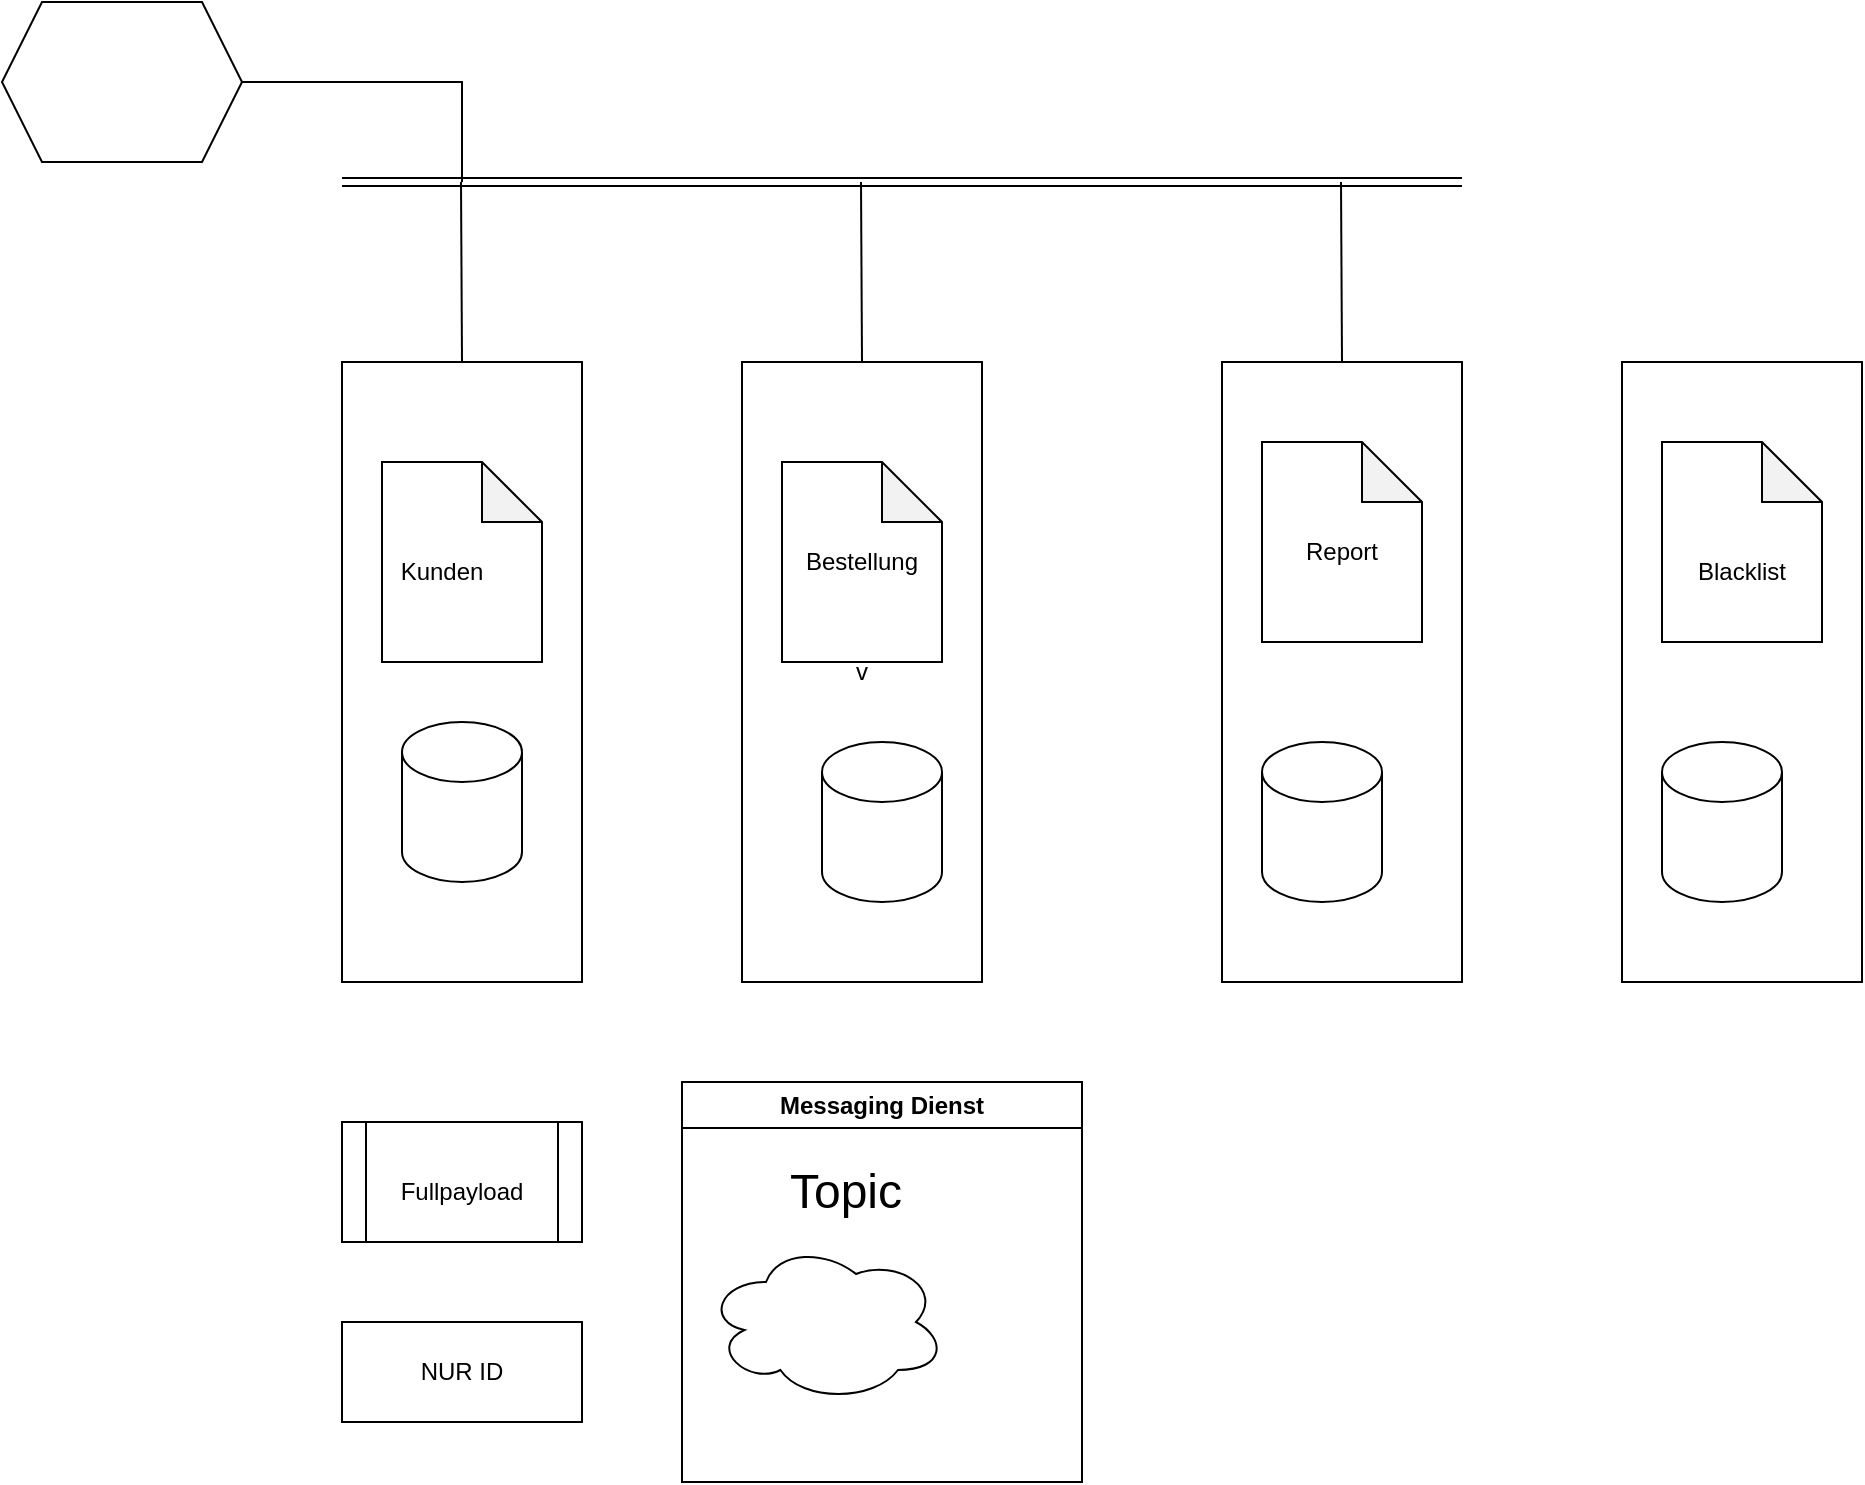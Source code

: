 <mxfile version="24.4.8" type="device">
  <diagram name="Seite-1" id="z-nN52VCwAJ4q3FItMZO">
    <mxGraphModel dx="2074" dy="1197" grid="1" gridSize="10" guides="1" tooltips="1" connect="1" arrows="1" fold="1" page="1" pageScale="1" pageWidth="2336" pageHeight="1654" math="0" shadow="0">
      <root>
        <mxCell id="0" />
        <mxCell id="1" parent="0" />
        <mxCell id="JdOpnIXiRDE0CS_GIkP6-1" value="" style="rounded=0;whiteSpace=wrap;html=1;" vertex="1" parent="1">
          <mxGeometry x="200" y="200" width="120" height="310" as="geometry" />
        </mxCell>
        <mxCell id="JdOpnIXiRDE0CS_GIkP6-2" value="v" style="rounded=0;whiteSpace=wrap;html=1;" vertex="1" parent="1">
          <mxGeometry x="400" y="200" width="120" height="310" as="geometry" />
        </mxCell>
        <mxCell id="JdOpnIXiRDE0CS_GIkP6-3" value="" style="rounded=0;whiteSpace=wrap;html=1;" vertex="1" parent="1">
          <mxGeometry x="640" y="200" width="120" height="310" as="geometry" />
        </mxCell>
        <mxCell id="JdOpnIXiRDE0CS_GIkP6-4" value="" style="shape=link;html=1;rounded=0;" edge="1" parent="1">
          <mxGeometry width="100" relative="1" as="geometry">
            <mxPoint x="200" y="110" as="sourcePoint" />
            <mxPoint x="760" y="110" as="targetPoint" />
          </mxGeometry>
        </mxCell>
        <mxCell id="JdOpnIXiRDE0CS_GIkP6-5" value="" style="endArrow=none;html=1;rounded=0;exitX=0.5;exitY=0;exitDx=0;exitDy=0;" edge="1" parent="1" source="JdOpnIXiRDE0CS_GIkP6-1">
          <mxGeometry width="50" height="50" relative="1" as="geometry">
            <mxPoint x="259.5" y="190" as="sourcePoint" />
            <mxPoint x="259.5" y="110" as="targetPoint" />
          </mxGeometry>
        </mxCell>
        <mxCell id="JdOpnIXiRDE0CS_GIkP6-6" value="" style="endArrow=none;html=1;rounded=0;exitX=0.5;exitY=0;exitDx=0;exitDy=0;" edge="1" parent="1">
          <mxGeometry width="50" height="50" relative="1" as="geometry">
            <mxPoint x="460" y="200" as="sourcePoint" />
            <mxPoint x="459.5" y="110" as="targetPoint" />
          </mxGeometry>
        </mxCell>
        <mxCell id="JdOpnIXiRDE0CS_GIkP6-7" value="" style="endArrow=none;html=1;rounded=0;exitX=0.5;exitY=0;exitDx=0;exitDy=0;" edge="1" parent="1">
          <mxGeometry width="50" height="50" relative="1" as="geometry">
            <mxPoint x="700" y="200" as="sourcePoint" />
            <mxPoint x="699.5" y="110" as="targetPoint" />
          </mxGeometry>
        </mxCell>
        <mxCell id="JdOpnIXiRDE0CS_GIkP6-8" value="" style="shape=hexagon;perimeter=hexagonPerimeter2;whiteSpace=wrap;html=1;fixedSize=1;" vertex="1" parent="1">
          <mxGeometry x="30" y="20" width="120" height="80" as="geometry" />
        </mxCell>
        <mxCell id="JdOpnIXiRDE0CS_GIkP6-9" value="" style="endArrow=none;html=1;rounded=0;" edge="1" parent="1">
          <mxGeometry width="50" height="50" relative="1" as="geometry">
            <mxPoint x="150" y="60" as="sourcePoint" />
            <mxPoint x="260" y="110" as="targetPoint" />
            <Array as="points">
              <mxPoint x="260" y="60" />
            </Array>
          </mxGeometry>
        </mxCell>
        <mxCell id="JdOpnIXiRDE0CS_GIkP6-10" value="Messaging Dienst" style="swimlane;whiteSpace=wrap;html=1;" vertex="1" parent="1">
          <mxGeometry x="370" y="560" width="200" height="200" as="geometry" />
        </mxCell>
        <mxCell id="JdOpnIXiRDE0CS_GIkP6-11" value="&lt;font style=&quot;font-size: 24px;&quot;&gt;Topic&lt;/font&gt;" style="text;html=1;align=center;verticalAlign=middle;whiteSpace=wrap;rounded=0;" vertex="1" parent="JdOpnIXiRDE0CS_GIkP6-10">
          <mxGeometry x="52" y="40" width="60" height="30" as="geometry" />
        </mxCell>
        <mxCell id="JdOpnIXiRDE0CS_GIkP6-18" value="" style="ellipse;shape=cloud;whiteSpace=wrap;html=1;" vertex="1" parent="JdOpnIXiRDE0CS_GIkP6-10">
          <mxGeometry x="12" y="80" width="120" height="80" as="geometry" />
        </mxCell>
        <mxCell id="JdOpnIXiRDE0CS_GIkP6-12" value="" style="shape=process;whiteSpace=wrap;html=1;backgroundOutline=1;" vertex="1" parent="1">
          <mxGeometry x="200" y="580" width="120" height="60" as="geometry" />
        </mxCell>
        <mxCell id="JdOpnIXiRDE0CS_GIkP6-14" value="" style="rounded=0;whiteSpace=wrap;html=1;" vertex="1" parent="1">
          <mxGeometry x="200" y="680" width="120" height="50" as="geometry" />
        </mxCell>
        <mxCell id="JdOpnIXiRDE0CS_GIkP6-15" value="NUR ID" style="text;html=1;align=center;verticalAlign=middle;whiteSpace=wrap;rounded=0;" vertex="1" parent="1">
          <mxGeometry x="230" y="690" width="60" height="30" as="geometry" />
        </mxCell>
        <mxCell id="JdOpnIXiRDE0CS_GIkP6-16" value="Fullpayload" style="text;html=1;align=center;verticalAlign=middle;whiteSpace=wrap;rounded=0;" vertex="1" parent="1">
          <mxGeometry x="230" y="600" width="60" height="30" as="geometry" />
        </mxCell>
        <mxCell id="JdOpnIXiRDE0CS_GIkP6-36" value="" style="shape=note;whiteSpace=wrap;html=1;backgroundOutline=1;darkOpacity=0.05;" vertex="1" parent="1">
          <mxGeometry x="220" y="250" width="80" height="100" as="geometry" />
        </mxCell>
        <mxCell id="JdOpnIXiRDE0CS_GIkP6-37" value="" style="shape=note;whiteSpace=wrap;html=1;backgroundOutline=1;darkOpacity=0.05;" vertex="1" parent="1">
          <mxGeometry x="420" y="250" width="80" height="100" as="geometry" />
        </mxCell>
        <mxCell id="JdOpnIXiRDE0CS_GIkP6-38" value="" style="shape=note;whiteSpace=wrap;html=1;backgroundOutline=1;darkOpacity=0.05;" vertex="1" parent="1">
          <mxGeometry x="660" y="240" width="80" height="100" as="geometry" />
        </mxCell>
        <mxCell id="JdOpnIXiRDE0CS_GIkP6-39" value="" style="shape=cylinder3;whiteSpace=wrap;html=1;boundedLbl=1;backgroundOutline=1;size=15;" vertex="1" parent="1">
          <mxGeometry x="230" y="380" width="60" height="80" as="geometry" />
        </mxCell>
        <mxCell id="JdOpnIXiRDE0CS_GIkP6-40" value="" style="shape=cylinder3;whiteSpace=wrap;html=1;boundedLbl=1;backgroundOutline=1;size=15;" vertex="1" parent="1">
          <mxGeometry x="440" y="390" width="60" height="80" as="geometry" />
        </mxCell>
        <mxCell id="JdOpnIXiRDE0CS_GIkP6-42" value="" style="shape=cylinder3;whiteSpace=wrap;html=1;boundedLbl=1;backgroundOutline=1;size=15;" vertex="1" parent="1">
          <mxGeometry x="660" y="390" width="60" height="80" as="geometry" />
        </mxCell>
        <mxCell id="JdOpnIXiRDE0CS_GIkP6-43" value="Kunden" style="text;html=1;align=center;verticalAlign=middle;whiteSpace=wrap;rounded=0;" vertex="1" parent="1">
          <mxGeometry x="220" y="290" width="60" height="30" as="geometry" />
        </mxCell>
        <mxCell id="JdOpnIXiRDE0CS_GIkP6-44" value="Bestellung" style="text;html=1;align=center;verticalAlign=middle;whiteSpace=wrap;rounded=0;" vertex="1" parent="1">
          <mxGeometry x="430" y="285" width="60" height="30" as="geometry" />
        </mxCell>
        <mxCell id="JdOpnIXiRDE0CS_GIkP6-46" value="Report" style="text;html=1;align=center;verticalAlign=middle;whiteSpace=wrap;rounded=0;" vertex="1" parent="1">
          <mxGeometry x="670" y="280" width="60" height="30" as="geometry" />
        </mxCell>
        <mxCell id="JdOpnIXiRDE0CS_GIkP6-47" value="" style="rounded=0;whiteSpace=wrap;html=1;" vertex="1" parent="1">
          <mxGeometry x="840" y="200" width="120" height="310" as="geometry" />
        </mxCell>
        <mxCell id="JdOpnIXiRDE0CS_GIkP6-48" value="" style="shape=note;whiteSpace=wrap;html=1;backgroundOutline=1;darkOpacity=0.05;" vertex="1" parent="1">
          <mxGeometry x="860" y="240" width="80" height="100" as="geometry" />
        </mxCell>
        <mxCell id="JdOpnIXiRDE0CS_GIkP6-49" value="" style="shape=cylinder3;whiteSpace=wrap;html=1;boundedLbl=1;backgroundOutline=1;size=15;" vertex="1" parent="1">
          <mxGeometry x="860" y="390" width="60" height="80" as="geometry" />
        </mxCell>
        <mxCell id="JdOpnIXiRDE0CS_GIkP6-50" value="Blacklist" style="text;html=1;align=center;verticalAlign=middle;whiteSpace=wrap;rounded=0;" vertex="1" parent="1">
          <mxGeometry x="870" y="290" width="60" height="30" as="geometry" />
        </mxCell>
      </root>
    </mxGraphModel>
  </diagram>
</mxfile>

